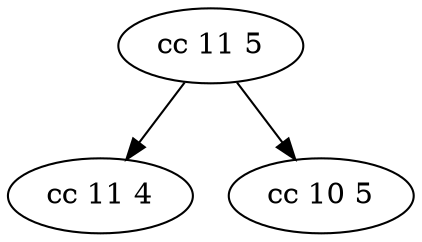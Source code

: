 //Exercise 1.14:
//Draw the tree illustrating the process gen-
//erated by the count-change procedure of Section 1.2.2 in
//making change for 11 cents. What are the orders of growth
//of the space and number of steps used by this process as
//the amount to be changed increases?

digraph {
    "cc 11 5" -> {"cc 11 4" "cc 10 5"};
}
